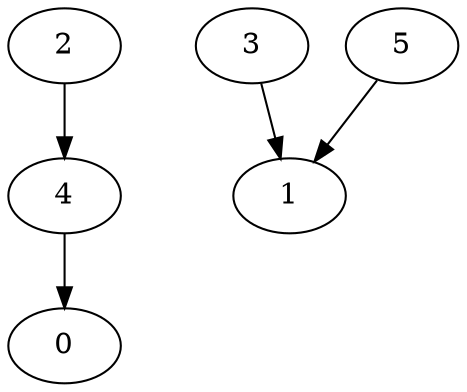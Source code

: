 digraph Before_stabilization_step {
	graph [bb="0,0,216,180"];
	node [label="\N"];
	2	 [height=0.5,
		pos="27,162",
		width=0.75];
	4	 [height=0.5,
		pos="27,90",
		width=0.75];
	2 -> 4	 [pos="e,27,108.1 27,143.7 27,135.98 27,126.71 27,118.11"];
	0	 [height=0.5,
		pos="27,18",
		width=0.75];
	4 -> 0	 [pos="e,27,36.104 27,71.697 27,63.983 27,54.712 27,46.112"];
	3	 [height=0.5,
		pos="117,162",
		width=0.75];
	1	 [height=0.5,
		pos="135,90",
		width=0.75];
	3 -> 1	 [pos="e,130.68,107.79 121.36,144.05 123.39,136.14 125.86,126.54 128.14,117.69"];
	5	 [height=0.5,
		pos="189,162",
		width=0.75];
	5 -> 1	 [pos="e,146.95,106.49 177.02,145.46 170.02,136.4 161.06,124.79 153.21,114.61"];
}

